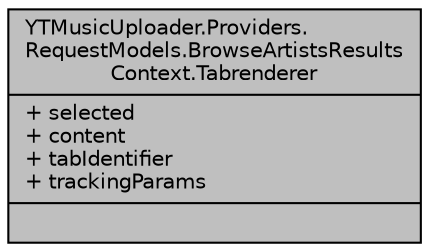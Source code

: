 digraph "YTMusicUploader.Providers.RequestModels.BrowseArtistsResultsContext.Tabrenderer"
{
 // LATEX_PDF_SIZE
  edge [fontname="Helvetica",fontsize="10",labelfontname="Helvetica",labelfontsize="10"];
  node [fontname="Helvetica",fontsize="10",shape=record];
  Node1 [label="{YTMusicUploader.Providers.\lRequestModels.BrowseArtistsResults\lContext.Tabrenderer\n|+ selected\l+ content\l+ tabIdentifier\l+ trackingParams\l|}",height=0.2,width=0.4,color="black", fillcolor="grey75", style="filled", fontcolor="black",tooltip=" "];
}
